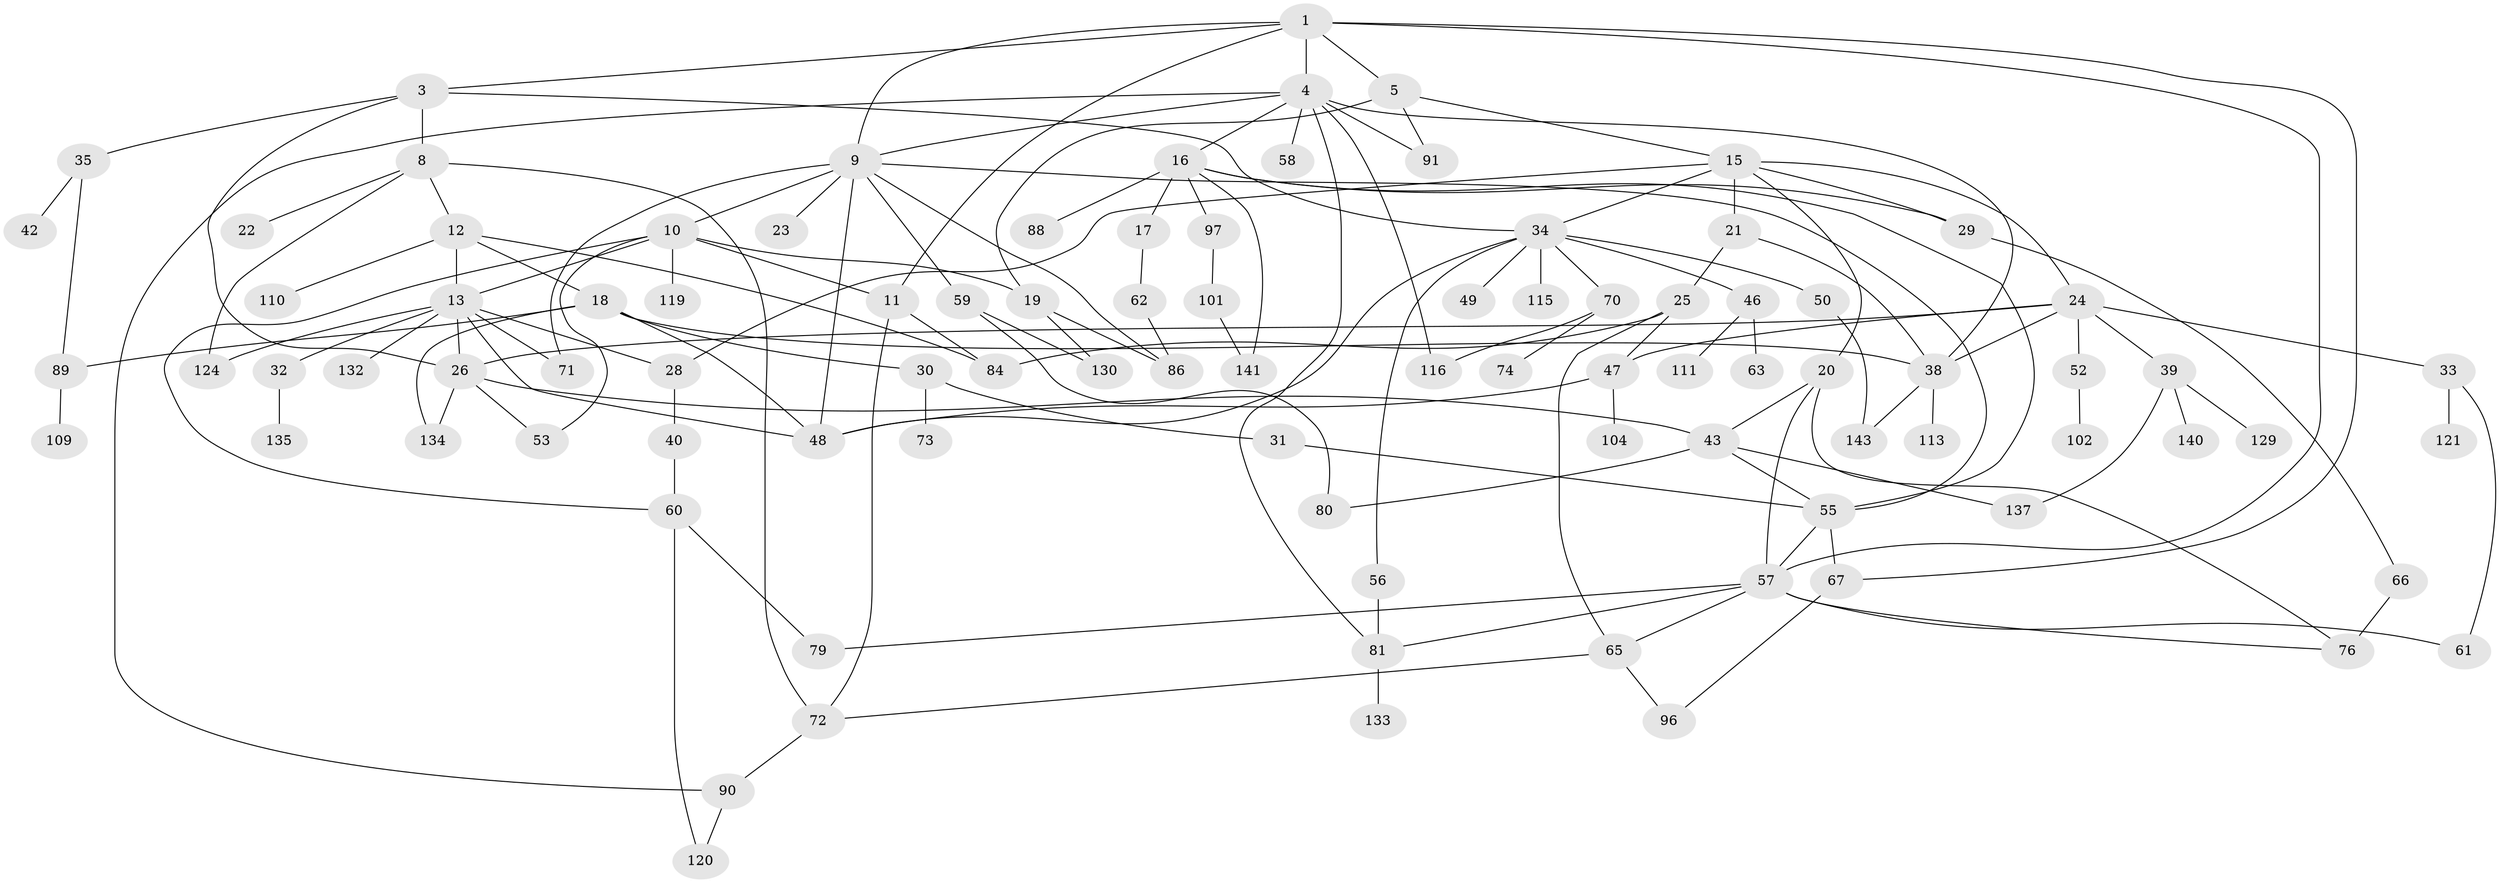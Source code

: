 // Generated by graph-tools (version 1.1) at 2025/51/02/27/25 19:51:36]
// undirected, 94 vertices, 146 edges
graph export_dot {
graph [start="1"]
  node [color=gray90,style=filled];
  1 [super="+2"];
  3 [super="+75"];
  4 [super="+7"];
  5 [super="+6"];
  8 [super="+85"];
  9 [super="+122"];
  10 [super="+51"];
  11;
  12 [super="+14"];
  13 [super="+100"];
  15 [super="+118"];
  16 [super="+64"];
  17 [super="+92"];
  18 [super="+123"];
  19 [super="+125"];
  20 [super="+27"];
  21 [super="+126"];
  22;
  23;
  24 [super="+54"];
  25 [super="+45"];
  26 [super="+37"];
  28 [super="+36"];
  29 [super="+41"];
  30 [super="+103"];
  31;
  32 [super="+82"];
  33 [super="+136"];
  34 [super="+44"];
  35;
  38 [super="+112"];
  39 [super="+117"];
  40;
  42;
  43 [super="+83"];
  46 [super="+78"];
  47;
  48 [super="+131"];
  49;
  50 [super="+68"];
  52;
  53;
  55 [super="+138"];
  56;
  57 [super="+95"];
  58;
  59 [super="+139"];
  60 [super="+107"];
  61 [super="+142"];
  62;
  63 [super="+127"];
  65 [super="+105"];
  66;
  67 [super="+69"];
  70 [super="+106"];
  71;
  72 [super="+77"];
  73 [super="+93"];
  74;
  76 [super="+94"];
  79;
  80;
  81 [super="+98"];
  84 [super="+87"];
  86 [super="+128"];
  88;
  89 [super="+99"];
  90 [super="+108"];
  91;
  96 [super="+114"];
  97;
  101;
  102;
  104;
  109;
  110;
  111;
  113;
  115;
  116;
  119;
  120;
  121;
  124;
  129;
  130;
  132;
  133;
  134;
  135;
  137;
  140;
  141;
  143;
  1 -- 3;
  1 -- 5;
  1 -- 11;
  1 -- 57;
  1 -- 67;
  1 -- 4;
  1 -- 9;
  3 -- 8;
  3 -- 34;
  3 -- 35;
  3 -- 26;
  4 -- 116;
  4 -- 38;
  4 -- 81;
  4 -- 16;
  4 -- 9;
  4 -- 58;
  4 -- 91;
  4 -- 90;
  5 -- 15;
  5 -- 19;
  5 -- 91;
  8 -- 12;
  8 -- 22;
  8 -- 124;
  8 -- 72;
  9 -- 10;
  9 -- 23;
  9 -- 59;
  9 -- 55;
  9 -- 71;
  9 -- 86;
  9 -- 48;
  10 -- 13;
  10 -- 19;
  10 -- 53;
  10 -- 119;
  10 -- 11;
  10 -- 60;
  11 -- 72;
  11 -- 84;
  12 -- 18;
  12 -- 110;
  12 -- 13;
  12 -- 84;
  13 -- 26;
  13 -- 28;
  13 -- 32;
  13 -- 71;
  13 -- 124;
  13 -- 48;
  13 -- 132;
  15 -- 20;
  15 -- 21;
  15 -- 24;
  15 -- 29;
  15 -- 28;
  15 -- 34;
  16 -- 17;
  16 -- 88;
  16 -- 55;
  16 -- 97;
  16 -- 29;
  16 -- 141;
  17 -- 62;
  18 -- 30;
  18 -- 38;
  18 -- 48;
  18 -- 134;
  18 -- 89;
  19 -- 130;
  19 -- 86;
  20 -- 43;
  20 -- 57;
  20 -- 76;
  21 -- 25;
  21 -- 38;
  24 -- 33;
  24 -- 39;
  24 -- 52;
  24 -- 38;
  24 -- 47;
  24 -- 26;
  25 -- 84;
  25 -- 65;
  25 -- 47;
  26 -- 134;
  26 -- 43;
  26 -- 53;
  28 -- 40;
  29 -- 66;
  30 -- 31;
  30 -- 73;
  31 -- 55;
  32 -- 135;
  33 -- 121;
  33 -- 61;
  34 -- 49;
  34 -- 50;
  34 -- 56;
  34 -- 115;
  34 -- 70;
  34 -- 46;
  34 -- 48;
  35 -- 42;
  35 -- 89;
  38 -- 143;
  38 -- 113;
  39 -- 129;
  39 -- 137;
  39 -- 140;
  40 -- 60;
  43 -- 80;
  43 -- 55;
  43 -- 137;
  46 -- 63;
  46 -- 111;
  47 -- 104;
  47 -- 48;
  50 -- 143;
  52 -- 102;
  55 -- 67;
  55 -- 57;
  56 -- 81;
  57 -- 61;
  57 -- 79;
  57 -- 81;
  57 -- 76;
  57 -- 65;
  59 -- 80;
  59 -- 130;
  60 -- 120;
  60 -- 79;
  62 -- 86;
  65 -- 96;
  65 -- 72;
  66 -- 76;
  67 -- 96;
  70 -- 74;
  70 -- 116;
  72 -- 90;
  81 -- 133;
  89 -- 109;
  90 -- 120;
  97 -- 101;
  101 -- 141;
}
